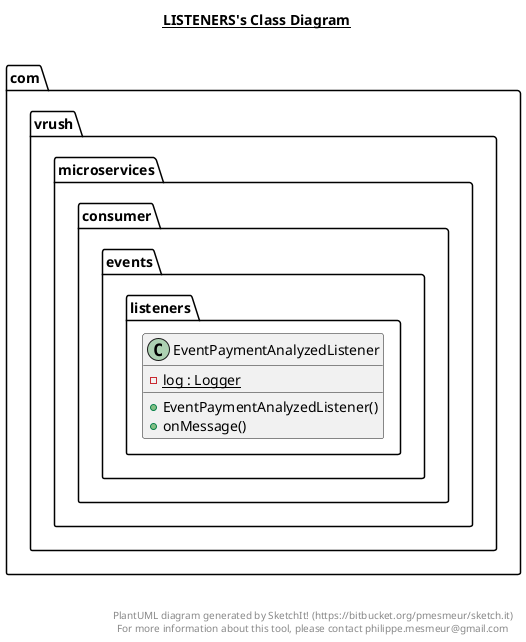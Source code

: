 @startuml

title __LISTENERS's Class Diagram__\n

  namespace com.vrush.microservices.consumer {
    namespace events.listeners {
      class com.vrush.microservices.consumer.events.listeners.EventPaymentAnalyzedListener {
          {static} - log : Logger
          + EventPaymentAnalyzedListener()
          + onMessage()
      }
    }
  }
  



right footer


PlantUML diagram generated by SketchIt! (https://bitbucket.org/pmesmeur/sketch.it)
For more information about this tool, please contact philippe.mesmeur@gmail.com
endfooter

@enduml
